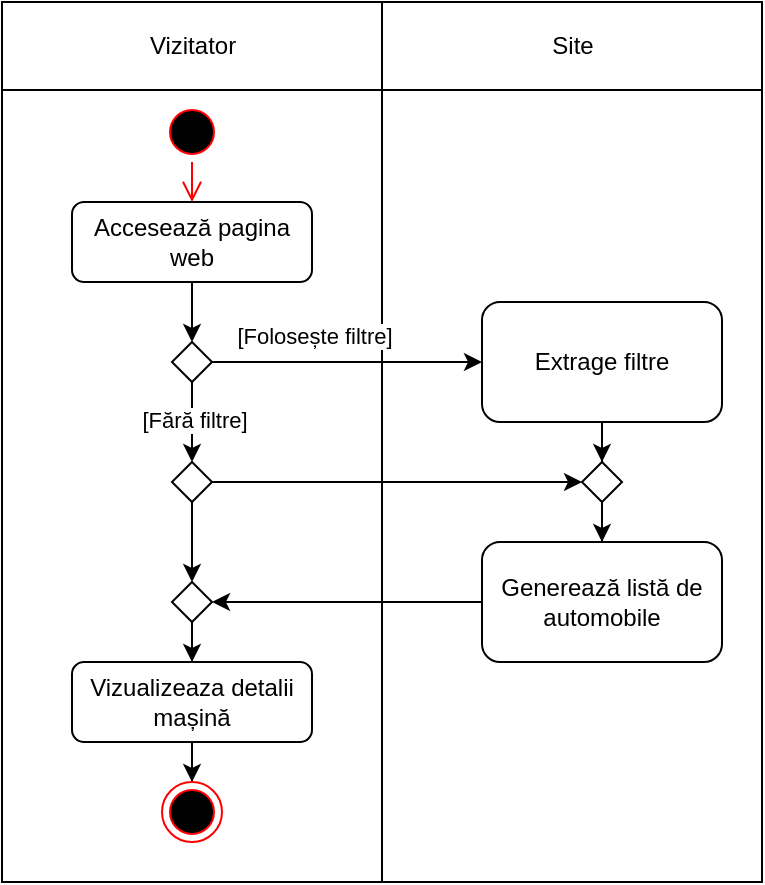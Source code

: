 <mxfile version="28.2.4">
  <diagram name="Page-1" id="2YBvvXClWsGukQMizWep">
    <mxGraphModel dx="585" dy="655" grid="1" gridSize="10" guides="1" tooltips="1" connect="1" arrows="1" fold="1" page="1" pageScale="1" pageWidth="850" pageHeight="1100" math="0" shadow="0">
      <root>
        <mxCell id="0" />
        <mxCell id="1" parent="0" />
        <mxCell id="6hi_jSXRFuT11YZ6cPg5-13" value="" style="group;movable=1;resizable=1;rotatable=1;deletable=1;editable=1;locked=0;connectable=1;" vertex="1" connectable="0" parent="1">
          <mxGeometry x="90" y="140" width="190" height="440" as="geometry" />
        </mxCell>
        <mxCell id="6hi_jSXRFuT11YZ6cPg5-11" value="Vizitator" style="html=1;points=[[0,0,0,0,5],[0,1,0,0,-5],[1,0,0,0,5],[1,1,0,0,-5]];perimeter=orthogonalPerimeter;outlineConnect=0;targetShapes=umlLifeline;portConstraint=eastwest;newEdgeStyle={&quot;curved&quot;:0,&quot;rounded&quot;:0};" vertex="1" parent="6hi_jSXRFuT11YZ6cPg5-13">
          <mxGeometry width="190" height="44" as="geometry" />
        </mxCell>
        <mxCell id="6hi_jSXRFuT11YZ6cPg5-12" value="" style="html=1;points=[[0,0,0,0,5],[0,1,0,0,-5],[1,0,0,0,5],[1,1,0,0,-5]];perimeter=orthogonalPerimeter;outlineConnect=0;targetShapes=umlLifeline;portConstraint=eastwest;newEdgeStyle={&quot;curved&quot;:0,&quot;rounded&quot;:0};" vertex="1" parent="6hi_jSXRFuT11YZ6cPg5-13">
          <mxGeometry y="44" width="190" height="396" as="geometry" />
        </mxCell>
        <mxCell id="6hi_jSXRFuT11YZ6cPg5-17" value="" style="group;movable=1;resizable=1;rotatable=1;deletable=1;editable=1;locked=0;connectable=1;" vertex="1" connectable="0" parent="1">
          <mxGeometry x="280" y="140" width="190" height="440" as="geometry" />
        </mxCell>
        <mxCell id="6hi_jSXRFuT11YZ6cPg5-18" value="Site" style="html=1;points=[[0,0,0,0,5],[0,1,0,0,-5],[1,0,0,0,5],[1,1,0,0,-5]];perimeter=orthogonalPerimeter;outlineConnect=0;targetShapes=umlLifeline;portConstraint=eastwest;newEdgeStyle={&quot;curved&quot;:0,&quot;rounded&quot;:0};" vertex="1" parent="6hi_jSXRFuT11YZ6cPg5-17">
          <mxGeometry width="190" height="44" as="geometry" />
        </mxCell>
        <mxCell id="6hi_jSXRFuT11YZ6cPg5-19" value="" style="html=1;points=[[0,0,0,0,5],[0,1,0,0,-5],[1,0,0,0,5],[1,1,0,0,-5]];perimeter=orthogonalPerimeter;outlineConnect=0;targetShapes=umlLifeline;portConstraint=eastwest;newEdgeStyle={&quot;curved&quot;:0,&quot;rounded&quot;:0};" vertex="1" parent="6hi_jSXRFuT11YZ6cPg5-17">
          <mxGeometry y="44" width="190" height="396" as="geometry" />
        </mxCell>
        <mxCell id="6hi_jSXRFuT11YZ6cPg5-21" value="" style="ellipse;html=1;shape=startState;fillColor=#000000;strokeColor=#ff0000;" vertex="1" parent="1">
          <mxGeometry x="170" y="190" width="30" height="30" as="geometry" />
        </mxCell>
        <mxCell id="6hi_jSXRFuT11YZ6cPg5-22" value="" style="edgeStyle=orthogonalEdgeStyle;html=1;verticalAlign=bottom;endArrow=open;endSize=8;strokeColor=#ff0000;rounded=0;entryX=0.5;entryY=0;entryDx=0;entryDy=0;" edge="1" source="6hi_jSXRFuT11YZ6cPg5-21" parent="1" target="6hi_jSXRFuT11YZ6cPg5-23">
          <mxGeometry relative="1" as="geometry">
            <mxPoint x="185" y="230" as="targetPoint" />
          </mxGeometry>
        </mxCell>
        <mxCell id="6hi_jSXRFuT11YZ6cPg5-29" style="edgeStyle=orthogonalEdgeStyle;rounded=0;orthogonalLoop=1;jettySize=auto;html=1;entryX=0.5;entryY=0;entryDx=0;entryDy=0;" edge="1" parent="1" source="6hi_jSXRFuT11YZ6cPg5-23" target="6hi_jSXRFuT11YZ6cPg5-24">
          <mxGeometry relative="1" as="geometry" />
        </mxCell>
        <mxCell id="6hi_jSXRFuT11YZ6cPg5-23" value="Accesează pagina web" style="rounded=1;whiteSpace=wrap;html=1;" vertex="1" parent="1">
          <mxGeometry x="125" y="240" width="120" height="40" as="geometry" />
        </mxCell>
        <mxCell id="6hi_jSXRFuT11YZ6cPg5-39" style="edgeStyle=orthogonalEdgeStyle;rounded=0;orthogonalLoop=1;jettySize=auto;html=1;entryX=0;entryY=0.5;entryDx=0;entryDy=0;" edge="1" parent="1" source="6hi_jSXRFuT11YZ6cPg5-24" target="6hi_jSXRFuT11YZ6cPg5-44">
          <mxGeometry relative="1" as="geometry" />
        </mxCell>
        <mxCell id="6hi_jSXRFuT11YZ6cPg5-40" value="[Folosește filtre]" style="edgeLabel;html=1;align=center;verticalAlign=middle;resizable=0;points=[];" vertex="1" connectable="0" parent="6hi_jSXRFuT11YZ6cPg5-39">
          <mxGeometry x="-0.191" y="-1" relative="1" as="geometry">
            <mxPoint x="-4" y="-14" as="offset" />
          </mxGeometry>
        </mxCell>
        <mxCell id="6hi_jSXRFuT11YZ6cPg5-24" value="" style="rhombus;aspect=fixed;" vertex="1" parent="1">
          <mxGeometry x="175" y="310" width="20" height="20" as="geometry" />
        </mxCell>
        <mxCell id="6hi_jSXRFuT11YZ6cPg5-49" style="edgeStyle=orthogonalEdgeStyle;rounded=0;orthogonalLoop=1;jettySize=auto;html=1;entryX=0;entryY=0.5;entryDx=0;entryDy=0;" edge="1" parent="1" source="6hi_jSXRFuT11YZ6cPg5-30" target="6hi_jSXRFuT11YZ6cPg5-47">
          <mxGeometry relative="1" as="geometry" />
        </mxCell>
        <mxCell id="6hi_jSXRFuT11YZ6cPg5-51" style="edgeStyle=orthogonalEdgeStyle;rounded=0;orthogonalLoop=1;jettySize=auto;html=1;entryX=0.5;entryY=0;entryDx=0;entryDy=0;" edge="1" parent="1" source="6hi_jSXRFuT11YZ6cPg5-30" target="6hi_jSXRFuT11YZ6cPg5-50">
          <mxGeometry relative="1" as="geometry" />
        </mxCell>
        <mxCell id="6hi_jSXRFuT11YZ6cPg5-30" value="" style="rhombus;aspect=fixed;" vertex="1" parent="1">
          <mxGeometry x="175" y="370" width="20" height="20" as="geometry" />
        </mxCell>
        <mxCell id="6hi_jSXRFuT11YZ6cPg5-33" style="edgeStyle=orthogonalEdgeStyle;rounded=0;orthogonalLoop=1;jettySize=auto;html=1;entryX=0.5;entryY=0;entryDx=0;entryDy=0;" edge="1" parent="1" source="6hi_jSXRFuT11YZ6cPg5-24" target="6hi_jSXRFuT11YZ6cPg5-30">
          <mxGeometry relative="1" as="geometry" />
        </mxCell>
        <mxCell id="6hi_jSXRFuT11YZ6cPg5-41" value="[Fără filtre]" style="edgeLabel;html=1;align=center;verticalAlign=middle;resizable=0;points=[];" vertex="1" connectable="0" parent="6hi_jSXRFuT11YZ6cPg5-33">
          <mxGeometry x="-0.079" y="1" relative="1" as="geometry">
            <mxPoint as="offset" />
          </mxGeometry>
        </mxCell>
        <mxCell id="6hi_jSXRFuT11YZ6cPg5-37" style="edgeStyle=orthogonalEdgeStyle;rounded=0;orthogonalLoop=1;jettySize=auto;html=1;entryX=0.5;entryY=0;entryDx=0;entryDy=0;" edge="1" parent="1" source="6hi_jSXRFuT11YZ6cPg5-34" target="6hi_jSXRFuT11YZ6cPg5-36">
          <mxGeometry relative="1" as="geometry" />
        </mxCell>
        <mxCell id="6hi_jSXRFuT11YZ6cPg5-34" value="Vizualizeaza detalii mașină" style="rounded=1;whiteSpace=wrap;html=1;" vertex="1" parent="1">
          <mxGeometry x="125" y="470" width="120" height="40" as="geometry" />
        </mxCell>
        <mxCell id="6hi_jSXRFuT11YZ6cPg5-36" value="" style="ellipse;html=1;shape=endState;fillColor=#000000;strokeColor=#ff0000;" vertex="1" parent="1">
          <mxGeometry x="170" y="530" width="30" height="30" as="geometry" />
        </mxCell>
        <mxCell id="6hi_jSXRFuT11YZ6cPg5-53" style="edgeStyle=orthogonalEdgeStyle;rounded=0;orthogonalLoop=1;jettySize=auto;html=1;entryX=1;entryY=0.5;entryDx=0;entryDy=0;" edge="1" parent="1" source="6hi_jSXRFuT11YZ6cPg5-38" target="6hi_jSXRFuT11YZ6cPg5-50">
          <mxGeometry relative="1" as="geometry" />
        </mxCell>
        <mxCell id="6hi_jSXRFuT11YZ6cPg5-38" value="Generează listă de automobile" style="rounded=1;whiteSpace=wrap;html=1;" vertex="1" parent="1">
          <mxGeometry x="330" y="410" width="120" height="60" as="geometry" />
        </mxCell>
        <mxCell id="6hi_jSXRFuT11YZ6cPg5-45" style="edgeStyle=orthogonalEdgeStyle;rounded=0;orthogonalLoop=1;jettySize=auto;html=1;entryX=0.5;entryY=0;entryDx=0;entryDy=0;" edge="1" parent="1" source="6hi_jSXRFuT11YZ6cPg5-44" target="6hi_jSXRFuT11YZ6cPg5-47">
          <mxGeometry relative="1" as="geometry" />
        </mxCell>
        <mxCell id="6hi_jSXRFuT11YZ6cPg5-44" value="Extrage filtre" style="rounded=1;whiteSpace=wrap;html=1;" vertex="1" parent="1">
          <mxGeometry x="330" y="290" width="120" height="60" as="geometry" />
        </mxCell>
        <mxCell id="6hi_jSXRFuT11YZ6cPg5-48" style="edgeStyle=orthogonalEdgeStyle;rounded=0;orthogonalLoop=1;jettySize=auto;html=1;entryX=0.5;entryY=0;entryDx=0;entryDy=0;" edge="1" parent="1" source="6hi_jSXRFuT11YZ6cPg5-47" target="6hi_jSXRFuT11YZ6cPg5-38">
          <mxGeometry relative="1" as="geometry" />
        </mxCell>
        <mxCell id="6hi_jSXRFuT11YZ6cPg5-47" value="" style="rhombus;aspect=fixed;" vertex="1" parent="1">
          <mxGeometry x="380" y="370" width="20" height="20" as="geometry" />
        </mxCell>
        <mxCell id="6hi_jSXRFuT11YZ6cPg5-52" style="edgeStyle=orthogonalEdgeStyle;rounded=0;orthogonalLoop=1;jettySize=auto;html=1;entryX=0.5;entryY=0;entryDx=0;entryDy=0;" edge="1" parent="1" source="6hi_jSXRFuT11YZ6cPg5-50" target="6hi_jSXRFuT11YZ6cPg5-34">
          <mxGeometry relative="1" as="geometry" />
        </mxCell>
        <mxCell id="6hi_jSXRFuT11YZ6cPg5-50" value="" style="rhombus;aspect=fixed;" vertex="1" parent="1">
          <mxGeometry x="175" y="430" width="20" height="20" as="geometry" />
        </mxCell>
      </root>
    </mxGraphModel>
  </diagram>
</mxfile>
